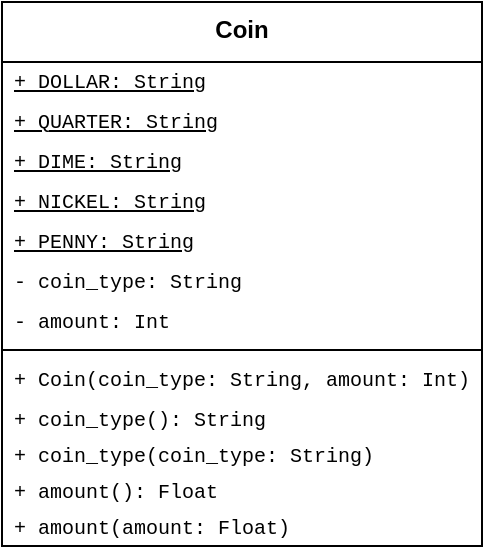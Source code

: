 <mxfile version="24.2.5" type="device">
  <diagram id="C5RBs43oDa-KdzZeNtuy" name="Page-1">
    <mxGraphModel dx="794" dy="1128" grid="1" gridSize="10" guides="1" tooltips="1" connect="1" arrows="1" fold="1" page="1" pageScale="1" pageWidth="320" pageHeight="360" math="0" shadow="0">
      <root>
        <mxCell id="WIyWlLk6GJQsqaUBKTNV-0" />
        <mxCell id="WIyWlLk6GJQsqaUBKTNV-1" parent="WIyWlLk6GJQsqaUBKTNV-0" />
        <mxCell id="fwNFfMyw5ERBlZHOY2xI-1" value="Coin" style="swimlane;fontStyle=1;align=center;verticalAlign=top;childLayout=stackLayout;horizontal=1;startSize=30;horizontalStack=0;resizeParent=1;resizeParentMax=0;resizeLast=0;collapsible=0;marginBottom=0;whiteSpace=wrap;html=1;" parent="WIyWlLk6GJQsqaUBKTNV-1" vertex="1">
          <mxGeometry x="40" y="40" width="240" height="272" as="geometry" />
        </mxCell>
        <mxCell id="T-qr_eHcIHXwJSwKchMV-2" value="+ DOLLAR: String" style="text;strokeColor=none;fillColor=none;align=left;verticalAlign=middle;spacingLeft=4;spacingRight=4;overflow=hidden;rotatable=0;points=[[0,0.5],[1,0.5]];portConstraint=eastwest;whiteSpace=wrap;html=1;fontSize=10;fontFamily=Courier New;fontStyle=4" parent="fwNFfMyw5ERBlZHOY2xI-1" vertex="1">
          <mxGeometry y="30" width="240" height="20" as="geometry" />
        </mxCell>
        <mxCell id="fwNFfMyw5ERBlZHOY2xI-2" value="+ QUARTER: String" style="text;strokeColor=none;fillColor=none;align=left;verticalAlign=middle;spacingLeft=4;spacingRight=4;overflow=hidden;rotatable=0;points=[[0,0.5],[1,0.5]];portConstraint=eastwest;whiteSpace=wrap;html=1;fontSize=10;fontFamily=Courier New;fontStyle=4" parent="fwNFfMyw5ERBlZHOY2xI-1" vertex="1">
          <mxGeometry y="50" width="240" height="20" as="geometry" />
        </mxCell>
        <mxCell id="fwNFfMyw5ERBlZHOY2xI-3" value="+ DIME: String" style="text;strokeColor=none;fillColor=none;align=left;verticalAlign=middle;spacingLeft=4;spacingRight=4;overflow=hidden;rotatable=0;points=[[0,0.5],[1,0.5]];portConstraint=eastwest;whiteSpace=wrap;html=1;fontSize=10;fontFamily=Courier New;fontStyle=4" parent="fwNFfMyw5ERBlZHOY2xI-1" vertex="1">
          <mxGeometry y="70" width="240" height="20" as="geometry" />
        </mxCell>
        <mxCell id="T-qr_eHcIHXwJSwKchMV-1" value="+ NICKEL: String" style="text;strokeColor=none;fillColor=none;align=left;verticalAlign=middle;spacingLeft=4;spacingRight=4;overflow=hidden;rotatable=0;points=[[0,0.5],[1,0.5]];portConstraint=eastwest;whiteSpace=wrap;html=1;fontSize=10;fontFamily=Courier New;fontStyle=4" parent="fwNFfMyw5ERBlZHOY2xI-1" vertex="1">
          <mxGeometry y="90" width="240" height="20" as="geometry" />
        </mxCell>
        <mxCell id="T-qr_eHcIHXwJSwKchMV-0" value="+ PENNY: String" style="text;strokeColor=none;fillColor=none;align=left;verticalAlign=middle;spacingLeft=4;spacingRight=4;overflow=hidden;rotatable=0;points=[[0,0.5],[1,0.5]];portConstraint=eastwest;whiteSpace=wrap;html=1;fontSize=10;fontFamily=Courier New;fontStyle=4" parent="fwNFfMyw5ERBlZHOY2xI-1" vertex="1">
          <mxGeometry y="110" width="240" height="20" as="geometry" />
        </mxCell>
        <mxCell id="fwNFfMyw5ERBlZHOY2xI-4" value="- coin_type: String" style="text;strokeColor=none;fillColor=none;align=left;verticalAlign=middle;spacingLeft=4;spacingRight=4;overflow=hidden;rotatable=0;points=[[0,0.5],[1,0.5]];portConstraint=eastwest;whiteSpace=wrap;html=1;fontSize=10;fontFamily=Courier New;" parent="fwNFfMyw5ERBlZHOY2xI-1" vertex="1">
          <mxGeometry y="130" width="240" height="20" as="geometry" />
        </mxCell>
        <mxCell id="fwNFfMyw5ERBlZHOY2xI-5" value="- amount: Int" style="text;strokeColor=none;fillColor=none;align=left;verticalAlign=middle;spacingLeft=4;spacingRight=4;overflow=hidden;rotatable=0;points=[[0,0.5],[1,0.5]];portConstraint=eastwest;whiteSpace=wrap;html=1;fontSize=10;fontFamily=Courier New;" parent="fwNFfMyw5ERBlZHOY2xI-1" vertex="1">
          <mxGeometry y="150" width="240" height="20" as="geometry" />
        </mxCell>
        <mxCell id="fwNFfMyw5ERBlZHOY2xI-6" value="" style="line;strokeWidth=1;fillColor=none;align=left;verticalAlign=middle;spacingTop=-1;spacingLeft=3;spacingRight=3;rotatable=0;labelPosition=right;points=[];portConstraint=eastwest;strokeColor=inherit;" parent="fwNFfMyw5ERBlZHOY2xI-1" vertex="1">
          <mxGeometry y="170" width="240" height="8" as="geometry" />
        </mxCell>
        <mxCell id="fwNFfMyw5ERBlZHOY2xI-7" value="+ Coin(coin_type: String, amount: Int)" style="text;strokeColor=none;fillColor=none;align=left;verticalAlign=middle;spacingLeft=4;spacingRight=4;overflow=hidden;rotatable=0;points=[[0,0.5],[1,0.5]];portConstraint=eastwest;whiteSpace=wrap;html=1;fontSize=10;fontFamily=Courier New;" parent="fwNFfMyw5ERBlZHOY2xI-1" vertex="1">
          <mxGeometry y="178" width="240" height="22" as="geometry" />
        </mxCell>
        <mxCell id="fwNFfMyw5ERBlZHOY2xI-8" value="+ coin_type(&lt;span style=&quot;background-color: initial; font-size: 10px;&quot;&gt;): String&lt;/span&gt;" style="text;strokeColor=none;fillColor=none;align=left;verticalAlign=middle;spacingLeft=4;spacingRight=4;overflow=hidden;rotatable=0;points=[[0,0.5],[1,0.5]];portConstraint=eastwest;whiteSpace=wrap;html=1;fontSize=10;fontFamily=Courier New;" parent="fwNFfMyw5ERBlZHOY2xI-1" vertex="1">
          <mxGeometry y="200" width="240" height="18" as="geometry" />
        </mxCell>
        <mxCell id="fwNFfMyw5ERBlZHOY2xI-9" value="+ coin_type(coin_type: String&lt;span style=&quot;background-color: initial; font-size: 10px;&quot;&gt;)&lt;/span&gt;" style="text;strokeColor=none;fillColor=none;align=left;verticalAlign=middle;spacingLeft=4;spacingRight=4;overflow=hidden;rotatable=0;points=[[0,0.5],[1,0.5]];portConstraint=eastwest;whiteSpace=wrap;html=1;fontSize=10;fontFamily=Courier New;" parent="fwNFfMyw5ERBlZHOY2xI-1" vertex="1">
          <mxGeometry y="218" width="240" height="18" as="geometry" />
        </mxCell>
        <mxCell id="fwNFfMyw5ERBlZHOY2xI-10" value="+ amount(&lt;span style=&quot;background-color: initial; font-size: 10px;&quot;&gt;):&amp;nbsp;&lt;/span&gt;Float" style="text;strokeColor=none;fillColor=none;align=left;verticalAlign=middle;spacingLeft=4;spacingRight=4;overflow=hidden;rotatable=0;points=[[0,0.5],[1,0.5]];portConstraint=eastwest;whiteSpace=wrap;html=1;fontSize=10;fontFamily=Courier New;" parent="fwNFfMyw5ERBlZHOY2xI-1" vertex="1">
          <mxGeometry y="236" width="240" height="18" as="geometry" />
        </mxCell>
        <mxCell id="fwNFfMyw5ERBlZHOY2xI-11" value="+ amount(amount: Float)" style="text;strokeColor=none;fillColor=none;align=left;verticalAlign=middle;spacingLeft=4;spacingRight=4;overflow=hidden;rotatable=0;points=[[0,0.5],[1,0.5]];portConstraint=eastwest;whiteSpace=wrap;html=1;fontSize=10;fontFamily=Courier New;" parent="fwNFfMyw5ERBlZHOY2xI-1" vertex="1">
          <mxGeometry y="254" width="240" height="18" as="geometry" />
        </mxCell>
      </root>
    </mxGraphModel>
  </diagram>
</mxfile>
